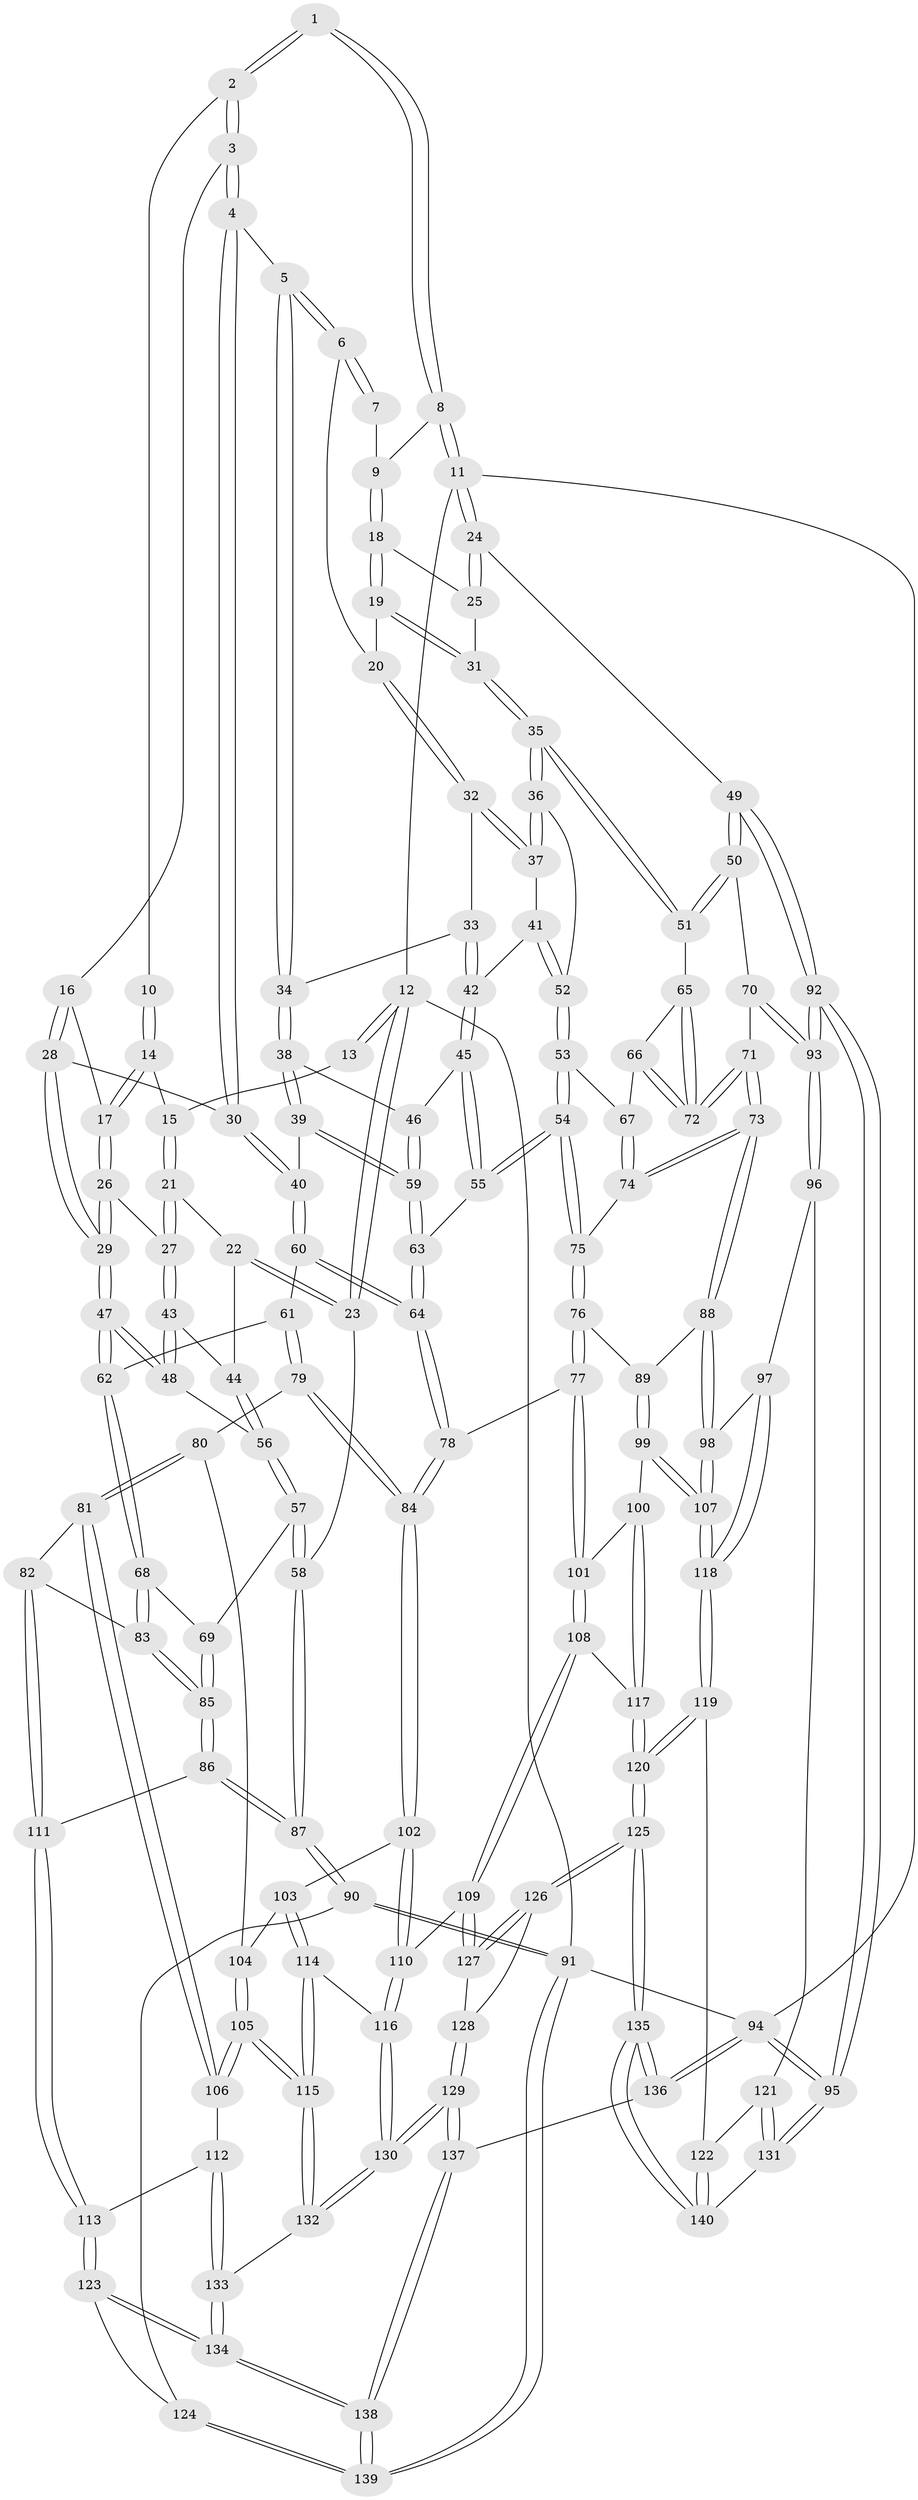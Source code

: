 // Generated by graph-tools (version 1.1) at 2025/38/03/09/25 02:38:46]
// undirected, 140 vertices, 347 edges
graph export_dot {
graph [start="1"]
  node [color=gray90,style=filled];
  1 [pos="+0.7663753159168589+0"];
  2 [pos="+0.4363459249961929+0"];
  3 [pos="+0.4830688882067783+0.06568927220797749"];
  4 [pos="+0.5144389160822977+0.10510571260066696"];
  5 [pos="+0.5234488711193833+0.11515646751877481"];
  6 [pos="+0.7010338163330749+0.11247803449991771"];
  7 [pos="+0.746561624572734+0.020508527913018736"];
  8 [pos="+1+0"];
  9 [pos="+0.8758748819534884+0.07008889239376953"];
  10 [pos="+0.28098728412118723+0"];
  11 [pos="+1+0"];
  12 [pos="+0+0"];
  13 [pos="+0.06577540994419555+0"];
  14 [pos="+0.20784030374253415+0.15158540232366227"];
  15 [pos="+0.09526962359559105+0.10347495739833204"];
  16 [pos="+0.35080065062452737+0.1584398822976695"];
  17 [pos="+0.21241344665425005+0.15995068100061988"];
  18 [pos="+0.8445995227938848+0.162713286237768"];
  19 [pos="+0.8381717768859934+0.17278953683371565"];
  20 [pos="+0.8030060463983454+0.17772885883785622"];
  21 [pos="+0.020956978358366338+0.1894139395867541"];
  22 [pos="+0+0.19611843172160268"];
  23 [pos="+0+0.24215560098076977"];
  24 [pos="+1+0"];
  25 [pos="+1+0.12600516960583996"];
  26 [pos="+0.1909773820724937+0.22650254357730046"];
  27 [pos="+0.11781945150116356+0.2443801819861663"];
  28 [pos="+0.3195411900660073+0.2732496661023365"];
  29 [pos="+0.23470231286229049+0.2923558811523564"];
  30 [pos="+0.3552472728148842+0.30895432856036403"];
  31 [pos="+0.8921443837562383+0.23311922379757363"];
  32 [pos="+0.7716624255578639+0.2292223827303497"];
  33 [pos="+0.615623143501032+0.21088477244918208"];
  34 [pos="+0.5249574333311807+0.12329496994222501"];
  35 [pos="+0.9693024685513423+0.34992476650072796"];
  36 [pos="+0.815706396576027+0.3560361306583114"];
  37 [pos="+0.764091555273061+0.24384218720161985"];
  38 [pos="+0.515696300279818+0.23157269133911193"];
  39 [pos="+0.5055748758875522+0.25784477277782714"];
  40 [pos="+0.3775941930420493+0.34170542316021374"];
  41 [pos="+0.7073487583842358+0.28820221609865765"];
  42 [pos="+0.6863918655963689+0.29021999992229736"];
  43 [pos="+0.11708874145025336+0.24863491608218255"];
  44 [pos="+0.082135563461246+0.3193407277382482"];
  45 [pos="+0.6452956930156435+0.34005813332934826"];
  46 [pos="+0.6110394358791552+0.32244438692798333"];
  47 [pos="+0.20916331257015464+0.39553160181823976"];
  48 [pos="+0.16660106349208958+0.3879194267060331"];
  49 [pos="+1+0.3680674021931839"];
  50 [pos="+1+0.37250340778081764"];
  51 [pos="+0.9717105638496174+0.3515095986093486"];
  52 [pos="+0.7620968536071884+0.3904298855459635"];
  53 [pos="+0.7317551171324151+0.44893315248519705"];
  54 [pos="+0.724277296021325+0.45278610612986864"];
  55 [pos="+0.6445511883901271+0.4009909170683125"];
  56 [pos="+0.05582835879741801+0.3926090841364682"];
  57 [pos="+0.004109998949553713+0.41388608522450077"];
  58 [pos="+0+0.38355406632601324"];
  59 [pos="+0.5206927701306404+0.3865457666466496"];
  60 [pos="+0.37306156942761376+0.4048081348252083"];
  61 [pos="+0.280445789516928+0.4468508198551341"];
  62 [pos="+0.22343216716527586+0.41491088508457463"];
  63 [pos="+0.5194752835054363+0.4386460615784993"];
  64 [pos="+0.4974288449843611+0.46861002886340897"];
  65 [pos="+0.9135776714063594+0.4233926262684642"];
  66 [pos="+0.8365471705228334+0.46765346599786867"];
  67 [pos="+0.8156061601704749+0.4748959176355278"];
  68 [pos="+0.12407584075329328+0.5408910412402972"];
  69 [pos="+0.062039645079173415+0.4906554710823061"];
  70 [pos="+0.9098974320415977+0.5899343255593515"];
  71 [pos="+0.9044679081763549+0.5896761028043581"];
  72 [pos="+0.9015490663531466+0.5508897039306597"];
  73 [pos="+0.8650902944863313+0.6065287345797635"];
  74 [pos="+0.8411441813127897+0.5851192339774425"];
  75 [pos="+0.6932854868415571+0.5473684707494106"];
  76 [pos="+0.6729384166882478+0.5689700537155813"];
  77 [pos="+0.62384255761502+0.5966160143147294"];
  78 [pos="+0.5109223303342089+0.5770958315854677"];
  79 [pos="+0.2880879197095507+0.530965921612585"];
  80 [pos="+0.2488128332888341+0.5951214072739633"];
  81 [pos="+0.17354335981128574+0.627725985062775"];
  82 [pos="+0.17032770653549203+0.6268136998020061"];
  83 [pos="+0.1432347830816943+0.6130040545012749"];
  84 [pos="+0.48618819110575373+0.6016844821800439"];
  85 [pos="+0+0.6646801384830313"];
  86 [pos="+0+0.692195702644508"];
  87 [pos="+0+0.7058508767708751"];
  88 [pos="+0.8555012902175263+0.6303911903397501"];
  89 [pos="+0.7612812916389279+0.6451654308983349"];
  90 [pos="+0+0.8658606838609924"];
  91 [pos="+0+1"];
  92 [pos="+1+0.716436488030183"];
  93 [pos="+1+0.7144405877065846"];
  94 [pos="+1+1"];
  95 [pos="+1+1"];
  96 [pos="+1+0.748185946147362"];
  97 [pos="+0.9542684894801594+0.7422188299349833"];
  98 [pos="+0.8551581244752848+0.6758094081067859"];
  99 [pos="+0.7408167861880541+0.7210499565143591"];
  100 [pos="+0.7269902687465888+0.7230753755299265"];
  101 [pos="+0.659387352028793+0.6950693288143998"];
  102 [pos="+0.47518719536385173+0.6270213570444382"];
  103 [pos="+0.40266888767855186+0.678160051742168"];
  104 [pos="+0.30394829430728726+0.6458381953013385"];
  105 [pos="+0.2502556016067925+0.8027171161936825"];
  106 [pos="+0.2359040986457605+0.7982027601149103"];
  107 [pos="+0.8090448104338553+0.7421108696695542"];
  108 [pos="+0.6195690810557397+0.766502960608142"];
  109 [pos="+0.5756526060768234+0.7956919687107789"];
  110 [pos="+0.5347046514300924+0.7898223291580574"];
  111 [pos="+0.08966241640089949+0.7747946519566186"];
  112 [pos="+0.18753186581232978+0.8142491644692941"];
  113 [pos="+0.13692505692819007+0.8246819663652719"];
  114 [pos="+0.33736697108418223+0.8191277558363368"];
  115 [pos="+0.3176558000399047+0.838277215654818"];
  116 [pos="+0.5254485401783501+0.7987854817499015"];
  117 [pos="+0.7074180803006159+0.8170059172614731"];
  118 [pos="+0.8292626032291515+0.8137374439829205"];
  119 [pos="+0.8231513665454471+0.8649038330901557"];
  120 [pos="+0.7474548415311267+0.9141704989796265"];
  121 [pos="+0.9484520223805333+0.8365740149158858"];
  122 [pos="+0.8237683450132289+0.8650846443029601"];
  123 [pos="+0.09254042050976019+0.8890810163637333"];
  124 [pos="+0.05928183712192495+0.8889309682599539"];
  125 [pos="+0.7467730652578293+0.9151628853181921"];
  126 [pos="+0.6722601025196481+0.8840406402674079"];
  127 [pos="+0.582188938019007+0.806778279880601"];
  128 [pos="+0.5837578272959412+0.9015248267381558"];
  129 [pos="+0.47712299191383867+1"];
  130 [pos="+0.4663999856321941+1"];
  131 [pos="+1+0.9803394074570659"];
  132 [pos="+0.32103799211481476+0.853113438149689"];
  133 [pos="+0.18306662623250056+1"];
  134 [pos="+0.1572382023110553+1"];
  135 [pos="+0.7132962096527578+1"];
  136 [pos="+0.6671272542153744+1"];
  137 [pos="+0.5108359863200739+1"];
  138 [pos="+0.12069485620521109+1"];
  139 [pos="+0+1"];
  140 [pos="+0.934065127855568+0.9497341184844262"];
  1 -- 2;
  1 -- 2;
  1 -- 8;
  1 -- 8;
  2 -- 3;
  2 -- 3;
  2 -- 10;
  3 -- 4;
  3 -- 4;
  3 -- 16;
  4 -- 5;
  4 -- 30;
  4 -- 30;
  5 -- 6;
  5 -- 6;
  5 -- 34;
  5 -- 34;
  6 -- 7;
  6 -- 7;
  6 -- 20;
  7 -- 9;
  8 -- 9;
  8 -- 11;
  8 -- 11;
  9 -- 18;
  9 -- 18;
  10 -- 14;
  10 -- 14;
  11 -- 12;
  11 -- 24;
  11 -- 24;
  11 -- 94;
  12 -- 13;
  12 -- 13;
  12 -- 23;
  12 -- 23;
  12 -- 91;
  13 -- 15;
  14 -- 15;
  14 -- 17;
  14 -- 17;
  15 -- 21;
  15 -- 21;
  16 -- 17;
  16 -- 28;
  16 -- 28;
  17 -- 26;
  17 -- 26;
  18 -- 19;
  18 -- 19;
  18 -- 25;
  19 -- 20;
  19 -- 31;
  19 -- 31;
  20 -- 32;
  20 -- 32;
  21 -- 22;
  21 -- 27;
  21 -- 27;
  22 -- 23;
  22 -- 23;
  22 -- 44;
  23 -- 58;
  24 -- 25;
  24 -- 25;
  24 -- 49;
  25 -- 31;
  26 -- 27;
  26 -- 29;
  26 -- 29;
  27 -- 43;
  27 -- 43;
  28 -- 29;
  28 -- 29;
  28 -- 30;
  29 -- 47;
  29 -- 47;
  30 -- 40;
  30 -- 40;
  31 -- 35;
  31 -- 35;
  32 -- 33;
  32 -- 37;
  32 -- 37;
  33 -- 34;
  33 -- 42;
  33 -- 42;
  34 -- 38;
  34 -- 38;
  35 -- 36;
  35 -- 36;
  35 -- 51;
  35 -- 51;
  36 -- 37;
  36 -- 37;
  36 -- 52;
  37 -- 41;
  38 -- 39;
  38 -- 39;
  38 -- 46;
  39 -- 40;
  39 -- 59;
  39 -- 59;
  40 -- 60;
  40 -- 60;
  41 -- 42;
  41 -- 52;
  41 -- 52;
  42 -- 45;
  42 -- 45;
  43 -- 44;
  43 -- 48;
  43 -- 48;
  44 -- 56;
  44 -- 56;
  45 -- 46;
  45 -- 55;
  45 -- 55;
  46 -- 59;
  46 -- 59;
  47 -- 48;
  47 -- 48;
  47 -- 62;
  47 -- 62;
  48 -- 56;
  49 -- 50;
  49 -- 50;
  49 -- 92;
  49 -- 92;
  50 -- 51;
  50 -- 51;
  50 -- 70;
  51 -- 65;
  52 -- 53;
  52 -- 53;
  53 -- 54;
  53 -- 54;
  53 -- 67;
  54 -- 55;
  54 -- 55;
  54 -- 75;
  54 -- 75;
  55 -- 63;
  56 -- 57;
  56 -- 57;
  57 -- 58;
  57 -- 58;
  57 -- 69;
  58 -- 87;
  58 -- 87;
  59 -- 63;
  59 -- 63;
  60 -- 61;
  60 -- 64;
  60 -- 64;
  61 -- 62;
  61 -- 79;
  61 -- 79;
  62 -- 68;
  62 -- 68;
  63 -- 64;
  63 -- 64;
  64 -- 78;
  64 -- 78;
  65 -- 66;
  65 -- 72;
  65 -- 72;
  66 -- 67;
  66 -- 72;
  66 -- 72;
  67 -- 74;
  67 -- 74;
  68 -- 69;
  68 -- 83;
  68 -- 83;
  69 -- 85;
  69 -- 85;
  70 -- 71;
  70 -- 93;
  70 -- 93;
  71 -- 72;
  71 -- 72;
  71 -- 73;
  71 -- 73;
  73 -- 74;
  73 -- 74;
  73 -- 88;
  73 -- 88;
  74 -- 75;
  75 -- 76;
  75 -- 76;
  76 -- 77;
  76 -- 77;
  76 -- 89;
  77 -- 78;
  77 -- 101;
  77 -- 101;
  78 -- 84;
  78 -- 84;
  79 -- 80;
  79 -- 84;
  79 -- 84;
  80 -- 81;
  80 -- 81;
  80 -- 104;
  81 -- 82;
  81 -- 106;
  81 -- 106;
  82 -- 83;
  82 -- 111;
  82 -- 111;
  83 -- 85;
  83 -- 85;
  84 -- 102;
  84 -- 102;
  85 -- 86;
  85 -- 86;
  86 -- 87;
  86 -- 87;
  86 -- 111;
  87 -- 90;
  87 -- 90;
  88 -- 89;
  88 -- 98;
  88 -- 98;
  89 -- 99;
  89 -- 99;
  90 -- 91;
  90 -- 91;
  90 -- 124;
  91 -- 139;
  91 -- 139;
  91 -- 94;
  92 -- 93;
  92 -- 93;
  92 -- 95;
  92 -- 95;
  93 -- 96;
  93 -- 96;
  94 -- 95;
  94 -- 95;
  94 -- 136;
  94 -- 136;
  95 -- 131;
  95 -- 131;
  96 -- 97;
  96 -- 121;
  97 -- 98;
  97 -- 118;
  97 -- 118;
  98 -- 107;
  98 -- 107;
  99 -- 100;
  99 -- 107;
  99 -- 107;
  100 -- 101;
  100 -- 117;
  100 -- 117;
  101 -- 108;
  101 -- 108;
  102 -- 103;
  102 -- 110;
  102 -- 110;
  103 -- 104;
  103 -- 114;
  103 -- 114;
  104 -- 105;
  104 -- 105;
  105 -- 106;
  105 -- 106;
  105 -- 115;
  105 -- 115;
  106 -- 112;
  107 -- 118;
  107 -- 118;
  108 -- 109;
  108 -- 109;
  108 -- 117;
  109 -- 110;
  109 -- 127;
  109 -- 127;
  110 -- 116;
  110 -- 116;
  111 -- 113;
  111 -- 113;
  112 -- 113;
  112 -- 133;
  112 -- 133;
  113 -- 123;
  113 -- 123;
  114 -- 115;
  114 -- 115;
  114 -- 116;
  115 -- 132;
  115 -- 132;
  116 -- 130;
  116 -- 130;
  117 -- 120;
  117 -- 120;
  118 -- 119;
  118 -- 119;
  119 -- 120;
  119 -- 120;
  119 -- 122;
  120 -- 125;
  120 -- 125;
  121 -- 122;
  121 -- 131;
  121 -- 131;
  122 -- 140;
  122 -- 140;
  123 -- 124;
  123 -- 134;
  123 -- 134;
  124 -- 139;
  124 -- 139;
  125 -- 126;
  125 -- 126;
  125 -- 135;
  125 -- 135;
  126 -- 127;
  126 -- 127;
  126 -- 128;
  127 -- 128;
  128 -- 129;
  128 -- 129;
  129 -- 130;
  129 -- 130;
  129 -- 137;
  129 -- 137;
  130 -- 132;
  130 -- 132;
  131 -- 140;
  132 -- 133;
  133 -- 134;
  133 -- 134;
  134 -- 138;
  134 -- 138;
  135 -- 136;
  135 -- 136;
  135 -- 140;
  135 -- 140;
  136 -- 137;
  137 -- 138;
  137 -- 138;
  138 -- 139;
  138 -- 139;
}
